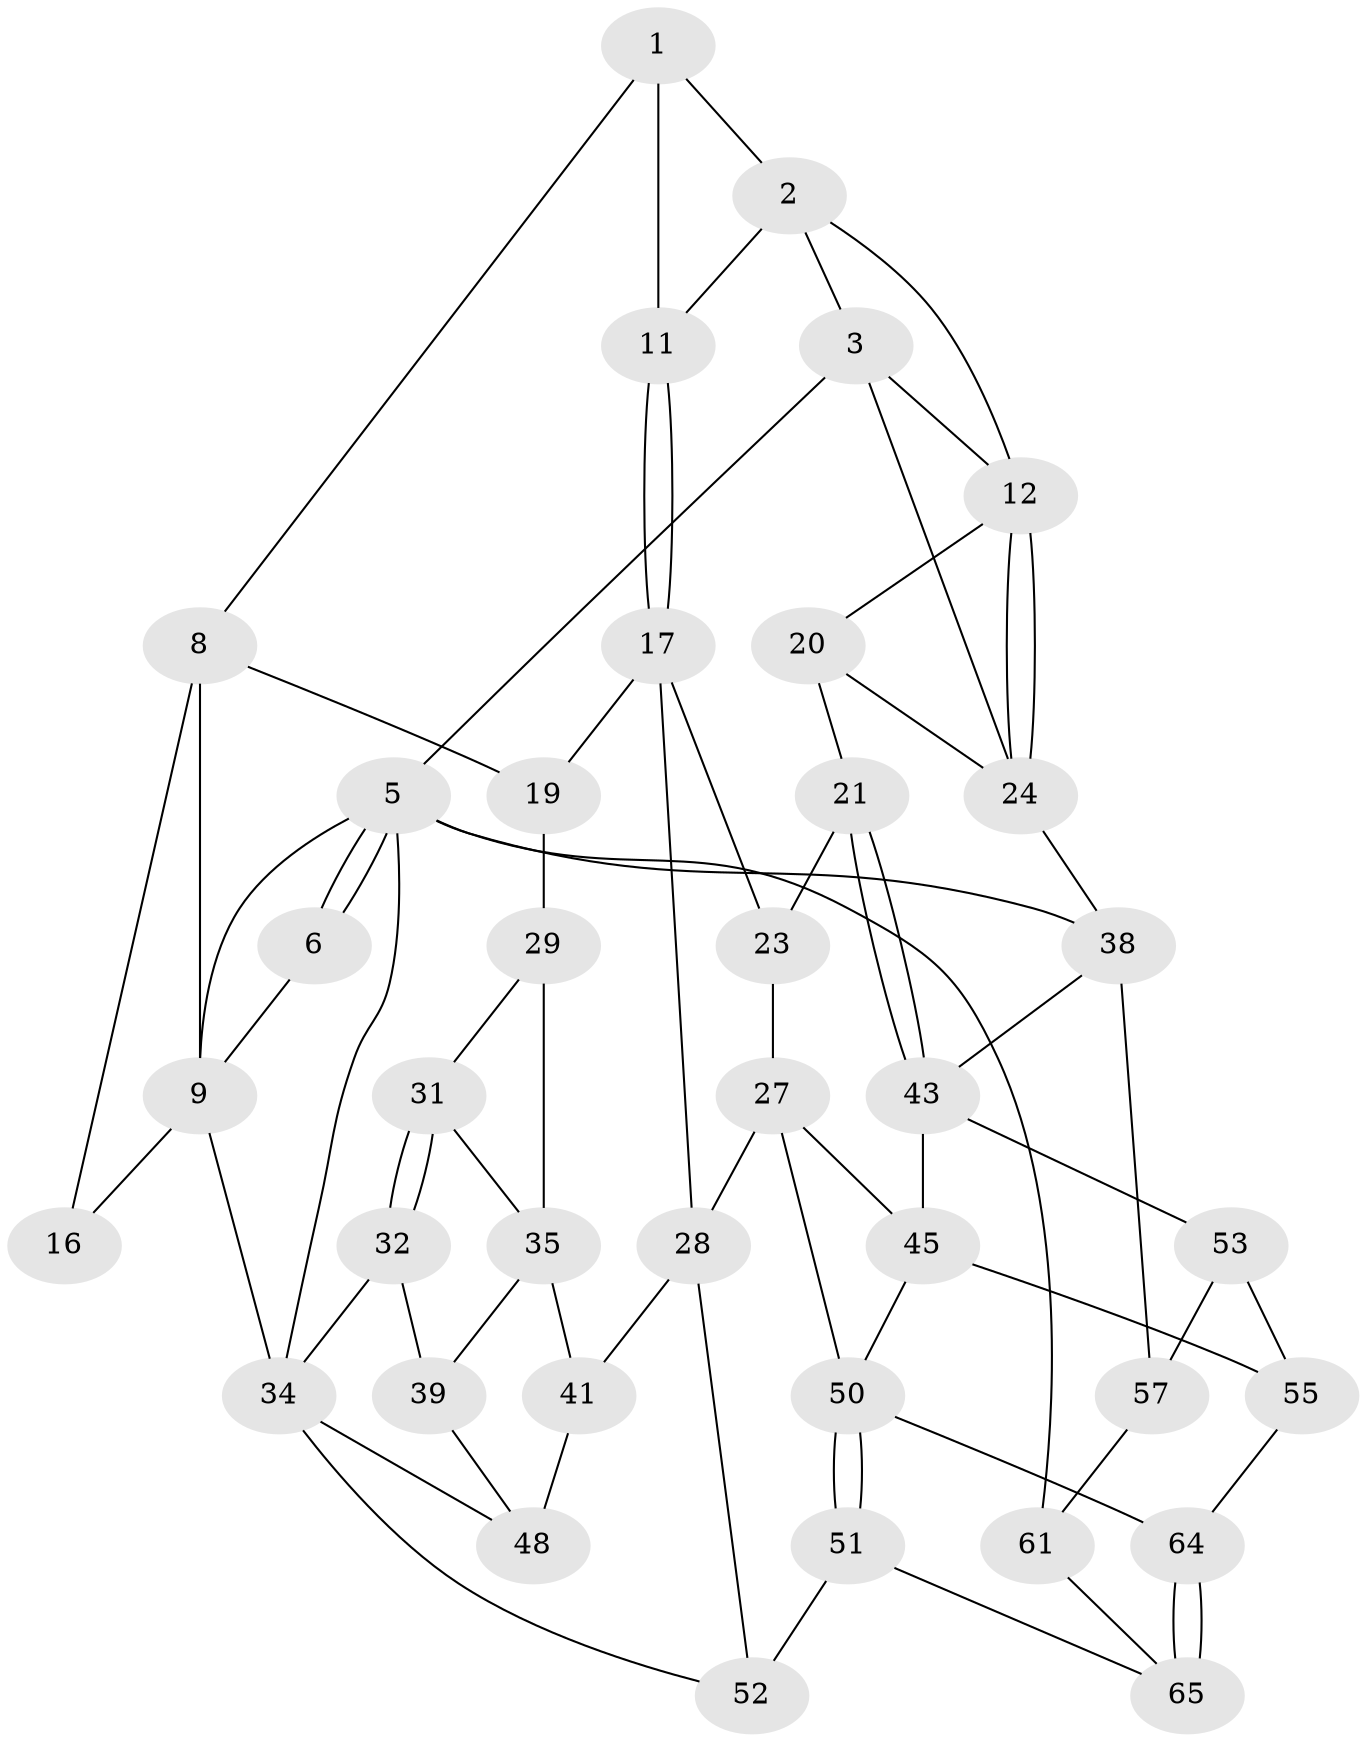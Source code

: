 // original degree distribution, {3: 0.04411764705882353, 4: 0.2647058823529412, 5: 0.4264705882352941, 6: 0.2647058823529412}
// Generated by graph-tools (version 1.1) at 2025/42/03/06/25 10:42:34]
// undirected, 38 vertices, 73 edges
graph export_dot {
graph [start="1"]
  node [color=gray90,style=filled];
  1 [pos="+0.7324542410910618+0",super="+7"];
  2 [pos="+0.8075458272468045+0.061888078108213306",super="+10"];
  3 [pos="+0.8523737556381402+0.07758565961816317",super="+4"];
  5 [pos="+1+0",super="+37"];
  6 [pos="+0.7138967618077273+0"];
  8 [pos="+0.4474345070507284+0.15755024970507886",super="+15"];
  9 [pos="+0.344453816491328+0",super="+14"];
  11 [pos="+0.7430232377412126+0.30766830008607854"];
  12 [pos="+1+0.2723694010401244",super="+13"];
  16 [pos="+0+0"];
  17 [pos="+0.6303167124745387+0.40327525287427596",super="+18"];
  19 [pos="+0.39438364420366934+0.43666483760077285"];
  20 [pos="+0.8746890962638493+0.5753466959835861"];
  21 [pos="+0.8660649691655401+0.5848394558364826",super="+22"];
  23 [pos="+0.7531548220524146+0.5240996689859357",super="+26"];
  24 [pos="+1+0.22669824690004042",super="+25"];
  27 [pos="+0.5778461298084391+0.6657681278197094",super="+46"];
  28 [pos="+0.5649965748229053+0.6586828003068623",super="+40"];
  29 [pos="+0+0.19378179570096202",super="+30"];
  31 [pos="+0+0.27752696072021726"];
  32 [pos="+0+0.6301869925272592",super="+33"];
  34 [pos="+0+1",super="+60"];
  35 [pos="+0.17281898404703774+0.5570738716399025",super="+36"];
  38 [pos="+1+0.8460648193633032",super="+47"];
  39 [pos="+0.0308705981494893+0.6268370285355096",super="+49"];
  41 [pos="+0.3292271128663002+0.8425146582582062",super="+42"];
  43 [pos="+0.8594869472222476+0.6932713078306882",super="+44"];
  45 [pos="+0.6979360230777834+0.7303673921491538",super="+56"];
  48 [pos="+0.09957349099382086+0.7898604984829312",super="+59"];
  50 [pos="+0.6044912220188075+0.8867009913085745",super="+58"];
  51 [pos="+0.542943224647306+0.9046664814377816",super="+66"];
  52 [pos="+0.4423240749812352+0.860986376658335",super="+63"];
  53 [pos="+0.7832510763860413+0.8699619716821416",super="+54"];
  55 [pos="+0.7612446797176715+0.8978302387491848"];
  57 [pos="+0.9046479072770027+0.833615421877179",super="+62"];
  61 [pos="+1+1"];
  64 [pos="+0.6472618772994926+1",super="+67"];
  65 [pos="+0.6443760321734899+1",super="+68"];
  1 -- 2;
  1 -- 8;
  1 -- 11;
  2 -- 3;
  2 -- 11;
  2 -- 12;
  3 -- 12;
  3 -- 24;
  3 -- 5;
  5 -- 6;
  5 -- 6;
  5 -- 34;
  5 -- 61;
  5 -- 38;
  5 -- 9;
  6 -- 9;
  8 -- 9;
  8 -- 16;
  8 -- 19;
  9 -- 16;
  9 -- 34;
  11 -- 17;
  11 -- 17;
  12 -- 24;
  12 -- 24;
  12 -- 20;
  17 -- 23;
  17 -- 19;
  17 -- 28;
  19 -- 29;
  20 -- 21;
  20 -- 24;
  21 -- 43;
  21 -- 43;
  21 -- 23 [weight=2];
  23 -- 27;
  24 -- 38;
  27 -- 28;
  27 -- 50;
  27 -- 45;
  28 -- 41;
  28 -- 52;
  29 -- 31;
  29 -- 35;
  31 -- 32;
  31 -- 32;
  31 -- 35;
  32 -- 39 [weight=2];
  32 -- 34;
  34 -- 52;
  34 -- 48;
  35 -- 39;
  35 -- 41;
  38 -- 57;
  38 -- 43;
  39 -- 48;
  41 -- 48 [weight=2];
  43 -- 45;
  43 -- 53;
  45 -- 55;
  45 -- 50;
  50 -- 51;
  50 -- 51;
  50 -- 64;
  51 -- 52 [weight=2];
  51 -- 65;
  53 -- 57 [weight=2];
  53 -- 55;
  55 -- 64;
  57 -- 61;
  61 -- 65;
  64 -- 65 [weight=2];
  64 -- 65;
}
